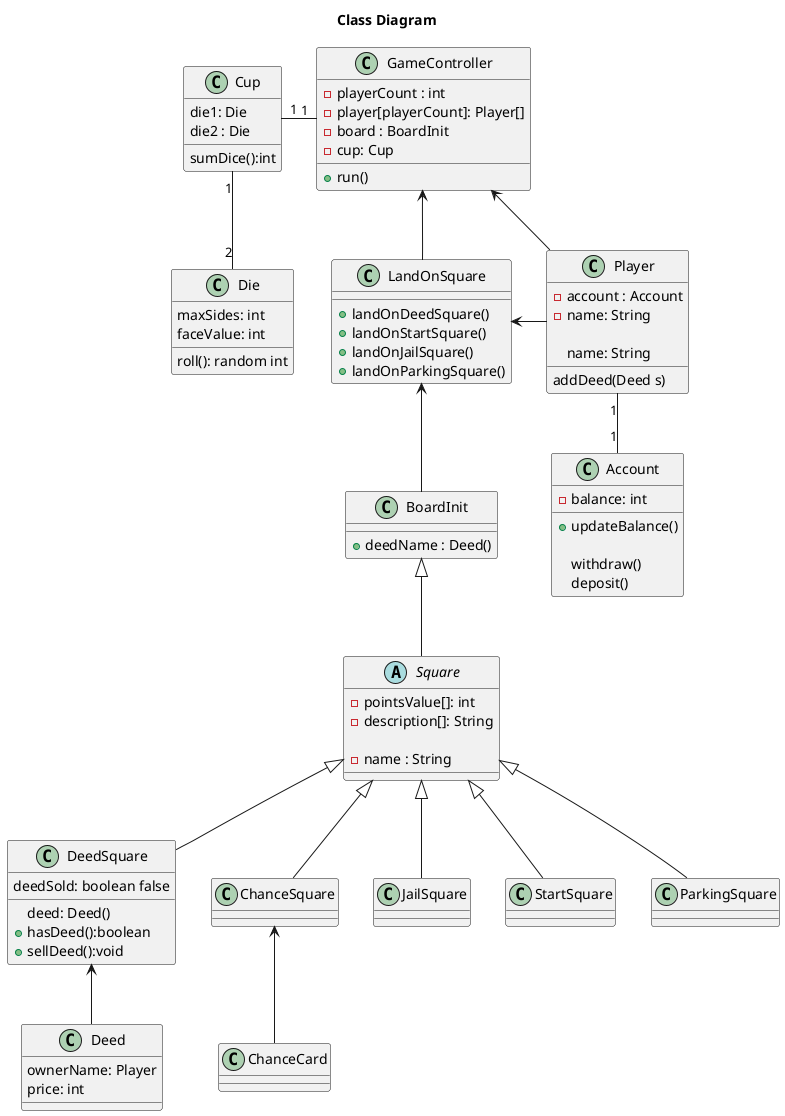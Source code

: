 @startuml

title Class Diagram



class Cup{
die1: Die
die2 : Die
sumDice():int
}

class Die {
maxSides: int
faceValue: int

roll(): random int

}

class GameController {
-playerCount : int
-player[playerCount]: Player[]
-board : BoardInit
-cup: Cup
+run()

}

class LandOnSquare {
+landOnDeedSquare()
+landOnStartSquare()
+landOnJailSquare()
+landOnParkingSquare()
}

class Player{
-account : Account
-name: String

}

class Account{
-balance: int
+updateBalance()

}

class Square {
-pointsValue[]: int
-description[]: String

}

class BoardInit {
+deedName : Deed()

}

abstract class Square {
- name : String
}

class DeedSquare {
deed: Deed()
deedSold: boolean false
+hasDeed():boolean
+sellDeed():void

}

class Deed {
ownerName: Player
price: int

}

class Player {
name: String
addDeed(Deed s)

}

class Account {
withdraw()
deposit()

}

class ChanceSquare {}

class ChanceCard {}

class JailSquare {}

class StartSquare {}

class ParkingSquare {}


GameController <-down- LandOnSquare

LandOnSquare <-down- BoardInit

LandOnSquare <-right- Player

BoardInit <|-down- Square

Square <|-down- DeedSquare

DeedSquare <-down- Deed

Square  <|-down- ChanceSquare

ChanceSquare <-down- ChanceCard

Square  <|-down- JailSquare

Square  <|-down- StartSquare

Square  <|-down- ParkingSquare


GameController <-right- Player

GameController "1" -left- "1" Cup




Cup "1" -down- "2" Die

Player "1" -down- "1" Account

@enduml


